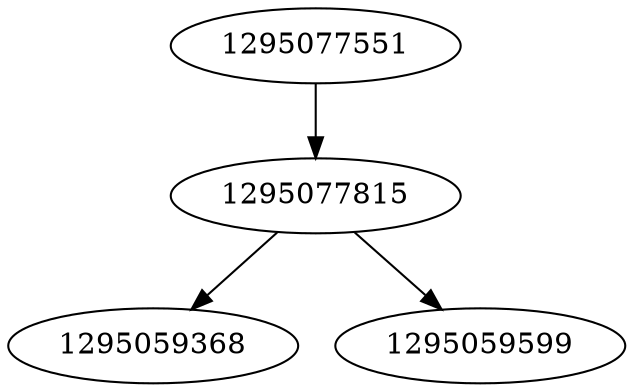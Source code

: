 strict digraph  {
1295059368;
1295077551;
1295077815;
1295059599;
1295077551 -> 1295077815;
1295077815 -> 1295059368;
1295077815 -> 1295059599;
}
